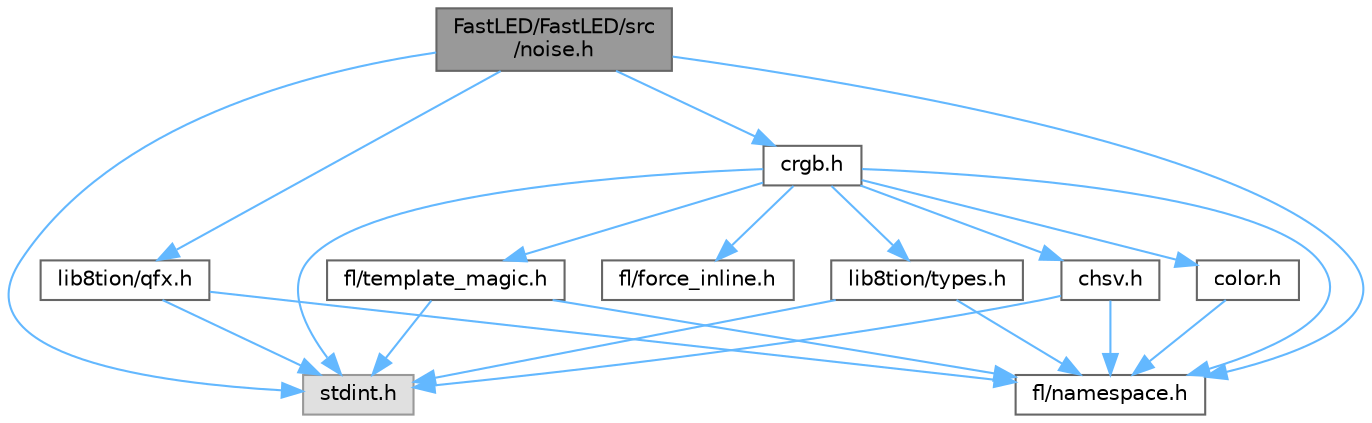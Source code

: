 digraph "FastLED/FastLED/src/noise.h"
{
 // LATEX_PDF_SIZE
  bgcolor="transparent";
  edge [fontname=Helvetica,fontsize=10,labelfontname=Helvetica,labelfontsize=10];
  node [fontname=Helvetica,fontsize=10,shape=box,height=0.2,width=0.4];
  Node1 [id="Node000001",label="FastLED/FastLED/src\l/noise.h",height=0.2,width=0.4,color="gray40", fillcolor="grey60", style="filled", fontcolor="black",tooltip="Functions to generate and fill arrays with noise."];
  Node1 -> Node2 [id="edge1_Node000001_Node000002",color="steelblue1",style="solid",tooltip=" "];
  Node2 [id="Node000002",label="stdint.h",height=0.2,width=0.4,color="grey60", fillcolor="#E0E0E0", style="filled",tooltip=" "];
  Node1 -> Node3 [id="edge2_Node000001_Node000003",color="steelblue1",style="solid",tooltip=" "];
  Node3 [id="Node000003",label="crgb.h",height=0.2,width=0.4,color="grey40", fillcolor="white", style="filled",URL="$db/dd1/crgb_8h.html",tooltip="Defines the red, green, and blue (RGB) pixel struct."];
  Node3 -> Node2 [id="edge3_Node000003_Node000002",color="steelblue1",style="solid",tooltip=" "];
  Node3 -> Node4 [id="edge4_Node000003_Node000004",color="steelblue1",style="solid",tooltip=" "];
  Node4 [id="Node000004",label="chsv.h",height=0.2,width=0.4,color="grey40", fillcolor="white", style="filled",URL="$d8/dd0/chsv_8h.html",tooltip="Defines the hue, saturation, and value (HSV) pixel struct."];
  Node4 -> Node2 [id="edge5_Node000004_Node000002",color="steelblue1",style="solid",tooltip=" "];
  Node4 -> Node5 [id="edge6_Node000004_Node000005",color="steelblue1",style="solid",tooltip=" "];
  Node5 [id="Node000005",label="fl/namespace.h",height=0.2,width=0.4,color="grey40", fillcolor="white", style="filled",URL="$df/d2a/namespace_8h.html",tooltip="Implements the FastLED namespace macros."];
  Node3 -> Node5 [id="edge7_Node000003_Node000005",color="steelblue1",style="solid",tooltip=" "];
  Node3 -> Node6 [id="edge8_Node000003_Node000006",color="steelblue1",style="solid",tooltip=" "];
  Node6 [id="Node000006",label="color.h",height=0.2,width=0.4,color="grey40", fillcolor="white", style="filled",URL="$d2/d6b/src_2color_8h.html",tooltip="Contains definitions for color correction and temperature."];
  Node6 -> Node5 [id="edge9_Node000006_Node000005",color="steelblue1",style="solid",tooltip=" "];
  Node3 -> Node7 [id="edge10_Node000003_Node000007",color="steelblue1",style="solid",tooltip=" "];
  Node7 [id="Node000007",label="lib8tion/types.h",height=0.2,width=0.4,color="grey40", fillcolor="white", style="filled",URL="$d9/ddf/lib8tion_2types_8h.html",tooltip="Defines fractional types used for lib8tion functions."];
  Node7 -> Node2 [id="edge11_Node000007_Node000002",color="steelblue1",style="solid",tooltip=" "];
  Node7 -> Node5 [id="edge12_Node000007_Node000005",color="steelblue1",style="solid",tooltip=" "];
  Node3 -> Node8 [id="edge13_Node000003_Node000008",color="steelblue1",style="solid",tooltip=" "];
  Node8 [id="Node000008",label="fl/force_inline.h",height=0.2,width=0.4,color="grey40", fillcolor="white", style="filled",URL="$d8/d2d/fl_2force__inline_8h.html",tooltip=" "];
  Node3 -> Node9 [id="edge14_Node000003_Node000009",color="steelblue1",style="solid",tooltip=" "];
  Node9 [id="Node000009",label="fl/template_magic.h",height=0.2,width=0.4,color="grey40", fillcolor="white", style="filled",URL="$d8/d0c/template__magic_8h.html",tooltip=" "];
  Node9 -> Node2 [id="edge15_Node000009_Node000002",color="steelblue1",style="solid",tooltip=" "];
  Node9 -> Node5 [id="edge16_Node000009_Node000005",color="steelblue1",style="solid",tooltip=" "];
  Node1 -> Node5 [id="edge17_Node000001_Node000005",color="steelblue1",style="solid",tooltip=" "];
  Node1 -> Node10 [id="edge18_Node000001_Node000010",color="steelblue1",style="solid",tooltip=" "];
  Node10 [id="Node000010",label="lib8tion/qfx.h",height=0.2,width=0.4,color="grey40", fillcolor="white", style="filled",URL="$d2/d19/qfx_8h.html",tooltip=" "];
  Node10 -> Node2 [id="edge19_Node000010_Node000002",color="steelblue1",style="solid",tooltip=" "];
  Node10 -> Node5 [id="edge20_Node000010_Node000005",color="steelblue1",style="solid",tooltip=" "];
}
